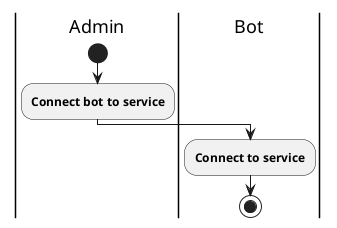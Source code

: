 @startuml ActivityDiagramMCDisBot
|Admin|
start
:**Connect bot to service**;

|Bot|
:**Connect to service**;

stop
@enduml
